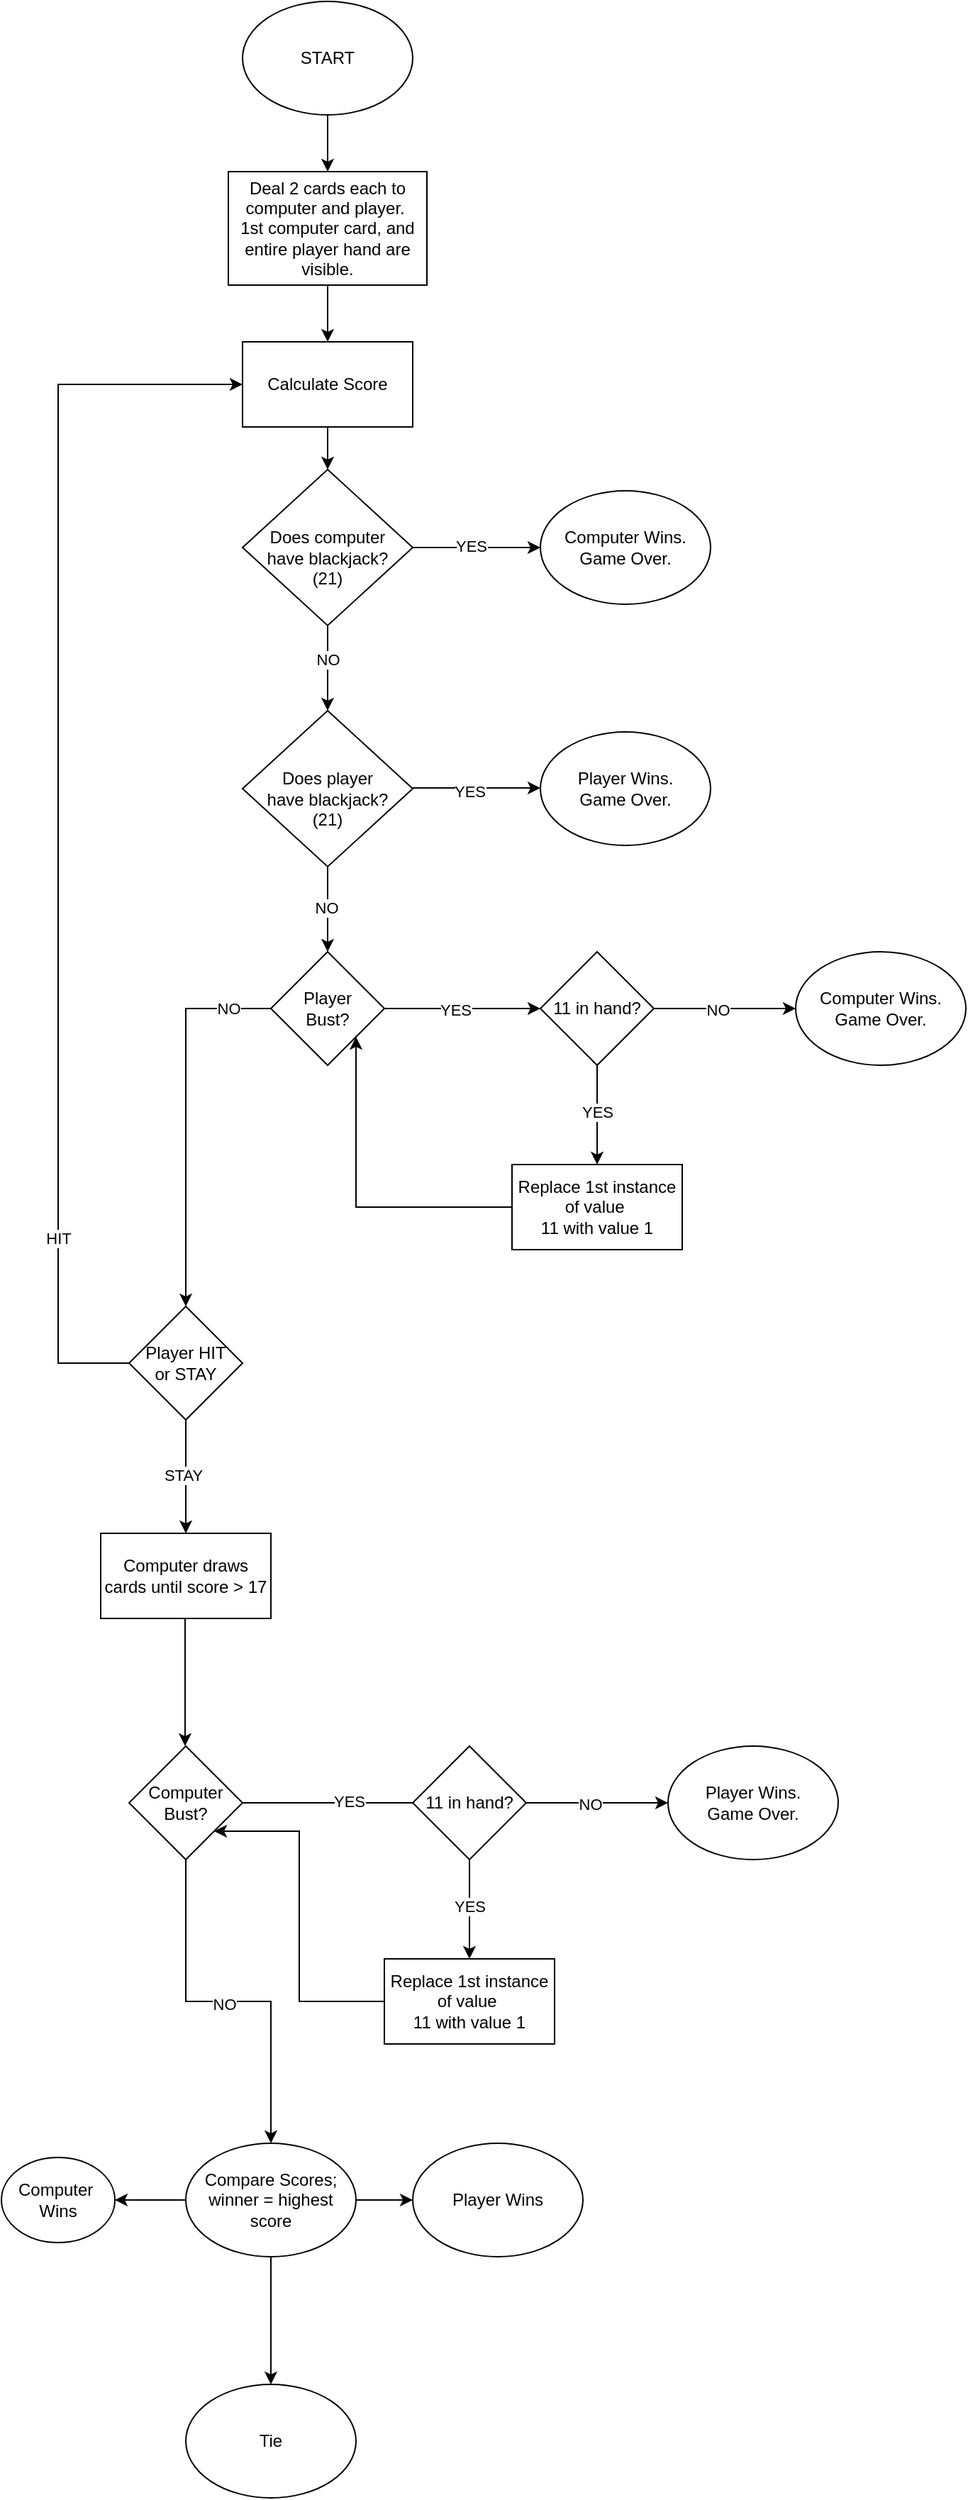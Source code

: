 <mxfile version="24.7.13">
  <diagram id="C5RBs43oDa-KdzZeNtuy" name="Page-1">
    <mxGraphModel dx="2564" dy="1066" grid="1" gridSize="10" guides="1" tooltips="1" connect="1" arrows="1" fold="1" page="1" pageScale="1" pageWidth="827" pageHeight="1169" math="0" shadow="0">
      <root>
        <mxCell id="WIyWlLk6GJQsqaUBKTNV-0" />
        <mxCell id="WIyWlLk6GJQsqaUBKTNV-1" parent="WIyWlLk6GJQsqaUBKTNV-0" />
        <mxCell id="bKINpWK6c5jjok0U8FU8-1" style="edgeStyle=orthogonalEdgeStyle;rounded=0;orthogonalLoop=1;jettySize=auto;html=1;exitX=0.5;exitY=1;exitDx=0;exitDy=0;" parent="WIyWlLk6GJQsqaUBKTNV-1" source="bKINpWK6c5jjok0U8FU8-0" edge="1">
          <mxGeometry relative="1" as="geometry">
            <mxPoint x="230" y="140" as="targetPoint" />
          </mxGeometry>
        </mxCell>
        <mxCell id="bKINpWK6c5jjok0U8FU8-0" value="START" style="ellipse;whiteSpace=wrap;html=1;" parent="WIyWlLk6GJQsqaUBKTNV-1" vertex="1">
          <mxGeometry x="170" y="20" width="120" height="80" as="geometry" />
        </mxCell>
        <mxCell id="bKINpWK6c5jjok0U8FU8-3" style="edgeStyle=orthogonalEdgeStyle;rounded=0;orthogonalLoop=1;jettySize=auto;html=1;" parent="WIyWlLk6GJQsqaUBKTNV-1" source="bKINpWK6c5jjok0U8FU8-2" edge="1">
          <mxGeometry relative="1" as="geometry">
            <mxPoint x="230" y="260" as="targetPoint" />
          </mxGeometry>
        </mxCell>
        <mxCell id="bKINpWK6c5jjok0U8FU8-2" value="Deal 2 cards each to computer and player.&amp;nbsp;&lt;br&gt;1st computer card, and entire player hand are visible." style="rounded=0;whiteSpace=wrap;html=1;" parent="WIyWlLk6GJQsqaUBKTNV-1" vertex="1">
          <mxGeometry x="160" y="140" width="140" height="80" as="geometry" />
        </mxCell>
        <mxCell id="bKINpWK6c5jjok0U8FU8-5" style="edgeStyle=orthogonalEdgeStyle;rounded=0;orthogonalLoop=1;jettySize=auto;html=1;exitX=0.5;exitY=1;exitDx=0;exitDy=0;" parent="WIyWlLk6GJQsqaUBKTNV-1" source="bKINpWK6c5jjok0U8FU8-4" edge="1">
          <mxGeometry relative="1" as="geometry">
            <mxPoint x="230" y="350" as="targetPoint" />
          </mxGeometry>
        </mxCell>
        <mxCell id="bKINpWK6c5jjok0U8FU8-4" value="Calculate Score" style="rounded=0;whiteSpace=wrap;html=1;" parent="WIyWlLk6GJQsqaUBKTNV-1" vertex="1">
          <mxGeometry x="170" y="260" width="120" height="60" as="geometry" />
        </mxCell>
        <mxCell id="bKINpWK6c5jjok0U8FU8-9" style="edgeStyle=orthogonalEdgeStyle;rounded=0;orthogonalLoop=1;jettySize=auto;html=1;entryX=0;entryY=0.5;entryDx=0;entryDy=0;" parent="WIyWlLk6GJQsqaUBKTNV-1" source="bKINpWK6c5jjok0U8FU8-7" target="bKINpWK6c5jjok0U8FU8-14" edge="1">
          <mxGeometry relative="1" as="geometry">
            <mxPoint x="380" y="415" as="targetPoint" />
            <Array as="points">
              <mxPoint x="370" y="405" />
              <mxPoint x="370" y="405" />
            </Array>
          </mxGeometry>
        </mxCell>
        <mxCell id="bKINpWK6c5jjok0U8FU8-23" value="YES" style="edgeLabel;html=1;align=center;verticalAlign=middle;resizable=0;points=[];" parent="bKINpWK6c5jjok0U8FU8-9" vertex="1" connectable="0">
          <mxGeometry x="-0.098" y="1" relative="1" as="geometry">
            <mxPoint as="offset" />
          </mxGeometry>
        </mxCell>
        <mxCell id="bKINpWK6c5jjok0U8FU8-10" style="edgeStyle=orthogonalEdgeStyle;rounded=0;orthogonalLoop=1;jettySize=auto;html=1;exitX=0.5;exitY=1;exitDx=0;exitDy=0;entryX=0.5;entryY=0;entryDx=0;entryDy=0;" parent="WIyWlLk6GJQsqaUBKTNV-1" source="bKINpWK6c5jjok0U8FU8-7" target="bKINpWK6c5jjok0U8FU8-19" edge="1">
          <mxGeometry relative="1" as="geometry">
            <mxPoint x="230" y="510" as="targetPoint" />
          </mxGeometry>
        </mxCell>
        <mxCell id="bKINpWK6c5jjok0U8FU8-18" value="NO" style="edgeLabel;html=1;align=center;verticalAlign=middle;resizable=0;points=[];" parent="bKINpWK6c5jjok0U8FU8-10" vertex="1" connectable="0">
          <mxGeometry x="-0.683" y="-3" relative="1" as="geometry">
            <mxPoint x="3" y="14" as="offset" />
          </mxGeometry>
        </mxCell>
        <mxCell id="bKINpWK6c5jjok0U8FU8-7" value="&lt;div&gt;&lt;span style=&quot;background-color: initial;&quot;&gt;&lt;br&gt;&lt;/span&gt;&lt;/div&gt;&lt;div&gt;&lt;span style=&quot;background-color: initial;&quot;&gt;Does computer&lt;/span&gt;&lt;/div&gt;&lt;div&gt;&lt;span style=&quot;background-color: initial;&quot;&gt;have blackjack?&lt;/span&gt;&lt;/div&gt;&lt;div&gt;(21)&lt;/div&gt;" style="rhombus;whiteSpace=wrap;html=1;" parent="WIyWlLk6GJQsqaUBKTNV-1" vertex="1">
          <mxGeometry x="170" y="350" width="120" height="110" as="geometry" />
        </mxCell>
        <mxCell id="bKINpWK6c5jjok0U8FU8-14" value="Computer Wins.&lt;div&gt;Game Over.&lt;/div&gt;" style="ellipse;whiteSpace=wrap;html=1;" parent="WIyWlLk6GJQsqaUBKTNV-1" vertex="1">
          <mxGeometry x="380" y="365" width="120" height="80" as="geometry" />
        </mxCell>
        <mxCell id="bKINpWK6c5jjok0U8FU8-26" style="edgeStyle=orthogonalEdgeStyle;rounded=0;orthogonalLoop=1;jettySize=auto;html=1;entryX=0.5;entryY=0;entryDx=0;entryDy=0;" parent="WIyWlLk6GJQsqaUBKTNV-1" source="bKINpWK6c5jjok0U8FU8-19" edge="1">
          <mxGeometry relative="1" as="geometry">
            <mxPoint x="230" y="690" as="targetPoint" />
          </mxGeometry>
        </mxCell>
        <mxCell id="bKINpWK6c5jjok0U8FU8-27" value="NO" style="edgeLabel;html=1;align=center;verticalAlign=middle;resizable=0;points=[];" parent="bKINpWK6c5jjok0U8FU8-26" vertex="1" connectable="0">
          <mxGeometry x="-0.05" y="-1" relative="1" as="geometry">
            <mxPoint as="offset" />
          </mxGeometry>
        </mxCell>
        <mxCell id="bKINpWK6c5jjok0U8FU8-19" value="&lt;div&gt;&lt;span style=&quot;background-color: initial;&quot;&gt;&lt;br&gt;&lt;/span&gt;&lt;/div&gt;&lt;div&gt;&lt;span style=&quot;background-color: initial;&quot;&gt;Does player&lt;/span&gt;&lt;/div&gt;&lt;div&gt;&lt;span style=&quot;background-color: initial;&quot;&gt;have blackjack?&lt;/span&gt;&lt;/div&gt;&lt;div&gt;(21)&lt;/div&gt;" style="rhombus;whiteSpace=wrap;html=1;" parent="WIyWlLk6GJQsqaUBKTNV-1" vertex="1">
          <mxGeometry x="170" y="520" width="120" height="110" as="geometry" />
        </mxCell>
        <mxCell id="bKINpWK6c5jjok0U8FU8-20" style="edgeStyle=orthogonalEdgeStyle;rounded=0;orthogonalLoop=1;jettySize=auto;html=1;" parent="WIyWlLk6GJQsqaUBKTNV-1" edge="1">
          <mxGeometry relative="1" as="geometry">
            <mxPoint x="380" y="574.5" as="targetPoint" />
            <mxPoint x="290" y="574.5" as="sourcePoint" />
          </mxGeometry>
        </mxCell>
        <mxCell id="bKINpWK6c5jjok0U8FU8-24" value="YES" style="edgeLabel;html=1;align=center;verticalAlign=middle;resizable=0;points=[];" parent="bKINpWK6c5jjok0U8FU8-20" vertex="1" connectable="0">
          <mxGeometry x="-0.116" y="-1" relative="1" as="geometry">
            <mxPoint y="1" as="offset" />
          </mxGeometry>
        </mxCell>
        <mxCell id="bKINpWK6c5jjok0U8FU8-22" value="Player Wins.&lt;div&gt;Game Over.&lt;/div&gt;" style="ellipse;whiteSpace=wrap;html=1;" parent="WIyWlLk6GJQsqaUBKTNV-1" vertex="1">
          <mxGeometry x="380" y="535" width="120" height="80" as="geometry" />
        </mxCell>
        <mxCell id="0GbLjjnctqittR8Gsj8x-1" style="edgeStyle=orthogonalEdgeStyle;rounded=0;orthogonalLoop=1;jettySize=auto;html=1;" parent="WIyWlLk6GJQsqaUBKTNV-1" source="0GbLjjnctqittR8Gsj8x-0" edge="1">
          <mxGeometry relative="1" as="geometry">
            <mxPoint x="380" y="730" as="targetPoint" />
          </mxGeometry>
        </mxCell>
        <mxCell id="0GbLjjnctqittR8Gsj8x-2" value="YES" style="edgeLabel;html=1;align=center;verticalAlign=middle;resizable=0;points=[];" parent="0GbLjjnctqittR8Gsj8x-1" vertex="1" connectable="0">
          <mxGeometry x="0.12" y="-3" relative="1" as="geometry">
            <mxPoint x="-12" y="-3" as="offset" />
          </mxGeometry>
        </mxCell>
        <mxCell id="0GbLjjnctqittR8Gsj8x-10" style="edgeStyle=orthogonalEdgeStyle;rounded=0;orthogonalLoop=1;jettySize=auto;html=1;exitX=0;exitY=0.5;exitDx=0;exitDy=0;" parent="WIyWlLk6GJQsqaUBKTNV-1" source="0GbLjjnctqittR8Gsj8x-0" edge="1" target="0GbLjjnctqittR8Gsj8x-12">
          <mxGeometry relative="1" as="geometry">
            <mxPoint x="140" y="940" as="targetPoint" />
          </mxGeometry>
        </mxCell>
        <mxCell id="0GbLjjnctqittR8Gsj8x-11" value="NO" style="edgeLabel;html=1;align=center;verticalAlign=middle;resizable=0;points=[];" parent="0GbLjjnctqittR8Gsj8x-10" vertex="1" connectable="0">
          <mxGeometry x="-0.803" y="2" relative="1" as="geometry">
            <mxPoint x="-4" y="-2" as="offset" />
          </mxGeometry>
        </mxCell>
        <mxCell id="0GbLjjnctqittR8Gsj8x-0" value="Player&lt;div&gt;Bust?&lt;/div&gt;" style="rhombus;whiteSpace=wrap;html=1;" parent="WIyWlLk6GJQsqaUBKTNV-1" vertex="1">
          <mxGeometry x="190" y="690" width="80" height="80" as="geometry" />
        </mxCell>
        <mxCell id="0GbLjjnctqittR8Gsj8x-4" style="edgeStyle=orthogonalEdgeStyle;rounded=0;orthogonalLoop=1;jettySize=auto;html=1;" parent="WIyWlLk6GJQsqaUBKTNV-1" source="0GbLjjnctqittR8Gsj8x-3" edge="1">
          <mxGeometry relative="1" as="geometry">
            <mxPoint x="560" y="730" as="targetPoint" />
          </mxGeometry>
        </mxCell>
        <mxCell id="zXSyF-BzobU6LkQ8Iv29-0" value="NO" style="edgeLabel;html=1;align=center;verticalAlign=middle;resizable=0;points=[];" vertex="1" connectable="0" parent="0GbLjjnctqittR8Gsj8x-4">
          <mxGeometry x="-0.108" y="-1" relative="1" as="geometry">
            <mxPoint as="offset" />
          </mxGeometry>
        </mxCell>
        <mxCell id="0GbLjjnctqittR8Gsj8x-6" style="edgeStyle=orthogonalEdgeStyle;rounded=0;orthogonalLoop=1;jettySize=auto;html=1;exitX=0.5;exitY=1;exitDx=0;exitDy=0;" parent="WIyWlLk6GJQsqaUBKTNV-1" source="0GbLjjnctqittR8Gsj8x-3" edge="1">
          <mxGeometry relative="1" as="geometry">
            <mxPoint x="420" y="840" as="targetPoint" />
          </mxGeometry>
        </mxCell>
        <mxCell id="zXSyF-BzobU6LkQ8Iv29-1" value="YES" style="edgeLabel;html=1;align=center;verticalAlign=middle;resizable=0;points=[];" vertex="1" connectable="0" parent="0GbLjjnctqittR8Gsj8x-6">
          <mxGeometry x="-0.064" y="3" relative="1" as="geometry">
            <mxPoint x="-3" as="offset" />
          </mxGeometry>
        </mxCell>
        <mxCell id="0GbLjjnctqittR8Gsj8x-3" value="11 in hand?" style="rhombus;whiteSpace=wrap;html=1;" parent="WIyWlLk6GJQsqaUBKTNV-1" vertex="1">
          <mxGeometry x="380" y="690" width="80" height="80" as="geometry" />
        </mxCell>
        <mxCell id="0GbLjjnctqittR8Gsj8x-5" value="Computer Wins.&lt;div&gt;Game Over.&lt;/div&gt;" style="ellipse;whiteSpace=wrap;html=1;" parent="WIyWlLk6GJQsqaUBKTNV-1" vertex="1">
          <mxGeometry x="560" y="690" width="120" height="80" as="geometry" />
        </mxCell>
        <mxCell id="0GbLjjnctqittR8Gsj8x-8" style="edgeStyle=orthogonalEdgeStyle;rounded=0;orthogonalLoop=1;jettySize=auto;html=1;exitX=0;exitY=0.5;exitDx=0;exitDy=0;entryX=1;entryY=1;entryDx=0;entryDy=0;" parent="WIyWlLk6GJQsqaUBKTNV-1" source="0GbLjjnctqittR8Gsj8x-7" target="0GbLjjnctqittR8Gsj8x-0" edge="1">
          <mxGeometry relative="1" as="geometry">
            <mxPoint x="250" y="780" as="targetPoint" />
            <Array as="points">
              <mxPoint x="250" y="870" />
            </Array>
          </mxGeometry>
        </mxCell>
        <mxCell id="0GbLjjnctqittR8Gsj8x-7" value="Replace 1st instance of value&amp;nbsp;&lt;div&gt;&lt;span style=&quot;background-color: initial;&quot;&gt;11 with value 1&lt;/span&gt;&lt;/div&gt;" style="rounded=0;whiteSpace=wrap;html=1;" parent="WIyWlLk6GJQsqaUBKTNV-1" vertex="1">
          <mxGeometry x="360" y="840" width="120" height="60" as="geometry" />
        </mxCell>
        <mxCell id="zXSyF-BzobU6LkQ8Iv29-2" style="edgeStyle=orthogonalEdgeStyle;rounded=0;orthogonalLoop=1;jettySize=auto;html=1;entryX=0;entryY=0.5;entryDx=0;entryDy=0;" edge="1" parent="WIyWlLk6GJQsqaUBKTNV-1" source="0GbLjjnctqittR8Gsj8x-12" target="bKINpWK6c5jjok0U8FU8-4">
          <mxGeometry relative="1" as="geometry">
            <Array as="points">
              <mxPoint x="40" y="980" />
              <mxPoint x="40" y="290" />
            </Array>
          </mxGeometry>
        </mxCell>
        <mxCell id="zXSyF-BzobU6LkQ8Iv29-3" value="HIT" style="edgeLabel;html=1;align=center;verticalAlign=middle;resizable=0;points=[];" vertex="1" connectable="0" parent="zXSyF-BzobU6LkQ8Iv29-2">
          <mxGeometry x="-0.685" y="-1" relative="1" as="geometry">
            <mxPoint x="-1" y="-1" as="offset" />
          </mxGeometry>
        </mxCell>
        <mxCell id="zXSyF-BzobU6LkQ8Iv29-5" style="edgeStyle=orthogonalEdgeStyle;rounded=0;orthogonalLoop=1;jettySize=auto;html=1;exitX=0.5;exitY=1;exitDx=0;exitDy=0;" edge="1" parent="WIyWlLk6GJQsqaUBKTNV-1" source="0GbLjjnctqittR8Gsj8x-12">
          <mxGeometry relative="1" as="geometry">
            <mxPoint x="130" y="1100" as="targetPoint" />
          </mxGeometry>
        </mxCell>
        <mxCell id="zXSyF-BzobU6LkQ8Iv29-6" value="STAY" style="edgeLabel;html=1;align=center;verticalAlign=middle;resizable=0;points=[];" vertex="1" connectable="0" parent="zXSyF-BzobU6LkQ8Iv29-5">
          <mxGeometry x="-0.031" y="-2" relative="1" as="geometry">
            <mxPoint as="offset" />
          </mxGeometry>
        </mxCell>
        <mxCell id="0GbLjjnctqittR8Gsj8x-12" value="Player HIT&lt;div&gt;or STAY&lt;/div&gt;" style="rhombus;whiteSpace=wrap;html=1;" parent="WIyWlLk6GJQsqaUBKTNV-1" vertex="1">
          <mxGeometry x="90" y="940" width="80" height="80" as="geometry" />
        </mxCell>
        <mxCell id="zXSyF-BzobU6LkQ8Iv29-10" style="edgeStyle=orthogonalEdgeStyle;rounded=0;orthogonalLoop=1;jettySize=auto;html=1;exitX=0.5;exitY=1;exitDx=0;exitDy=0;" edge="1" parent="WIyWlLk6GJQsqaUBKTNV-1">
          <mxGeometry relative="1" as="geometry">
            <mxPoint x="129.5" y="1250" as="targetPoint" />
            <mxPoint x="129.5" y="1160" as="sourcePoint" />
          </mxGeometry>
        </mxCell>
        <mxCell id="zXSyF-BzobU6LkQ8Iv29-11" value="Computer draws cards until score &amp;gt; 17" style="rounded=0;whiteSpace=wrap;html=1;" vertex="1" parent="WIyWlLk6GJQsqaUBKTNV-1">
          <mxGeometry x="70" y="1100" width="120" height="60" as="geometry" />
        </mxCell>
        <mxCell id="zXSyF-BzobU6LkQ8Iv29-13" style="edgeStyle=orthogonalEdgeStyle;rounded=0;orthogonalLoop=1;jettySize=auto;html=1;exitX=1;exitY=0.5;exitDx=0;exitDy=0;" edge="1" parent="WIyWlLk6GJQsqaUBKTNV-1" source="zXSyF-BzobU6LkQ8Iv29-12">
          <mxGeometry relative="1" as="geometry">
            <mxPoint x="320" y="1290" as="targetPoint" />
          </mxGeometry>
        </mxCell>
        <mxCell id="zXSyF-BzobU6LkQ8Iv29-14" value="YES" style="edgeLabel;html=1;align=center;verticalAlign=middle;resizable=0;points=[];" vertex="1" connectable="0" parent="zXSyF-BzobU6LkQ8Iv29-13">
          <mxGeometry x="-0.006" y="1" relative="1" as="geometry">
            <mxPoint x="-1" y="-1" as="offset" />
          </mxGeometry>
        </mxCell>
        <mxCell id="zXSyF-BzobU6LkQ8Iv29-15" style="edgeStyle=orthogonalEdgeStyle;rounded=0;orthogonalLoop=1;jettySize=auto;html=1;exitX=0.5;exitY=1;exitDx=0;exitDy=0;" edge="1" parent="WIyWlLk6GJQsqaUBKTNV-1" source="zXSyF-BzobU6LkQ8Iv29-12" target="zXSyF-BzobU6LkQ8Iv29-37">
          <mxGeometry relative="1" as="geometry">
            <mxPoint x="130" y="1430" as="targetPoint" />
          </mxGeometry>
        </mxCell>
        <mxCell id="zXSyF-BzobU6LkQ8Iv29-16" value="NO" style="edgeLabel;html=1;align=center;verticalAlign=middle;resizable=0;points=[];" vertex="1" connectable="0" parent="zXSyF-BzobU6LkQ8Iv29-15">
          <mxGeometry x="-0.025" y="-2" relative="1" as="geometry">
            <mxPoint as="offset" />
          </mxGeometry>
        </mxCell>
        <mxCell id="zXSyF-BzobU6LkQ8Iv29-12" value="Computer&lt;br&gt;Bust?" style="rhombus;whiteSpace=wrap;html=1;" vertex="1" parent="WIyWlLk6GJQsqaUBKTNV-1">
          <mxGeometry x="90" y="1250" width="80" height="80" as="geometry" />
        </mxCell>
        <mxCell id="zXSyF-BzobU6LkQ8Iv29-19" style="edgeStyle=orthogonalEdgeStyle;rounded=0;orthogonalLoop=1;jettySize=auto;html=1;" edge="1" parent="WIyWlLk6GJQsqaUBKTNV-1" source="zXSyF-BzobU6LkQ8Iv29-23">
          <mxGeometry relative="1" as="geometry">
            <mxPoint x="470" y="1290" as="targetPoint" />
          </mxGeometry>
        </mxCell>
        <mxCell id="zXSyF-BzobU6LkQ8Iv29-20" value="NO" style="edgeLabel;html=1;align=center;verticalAlign=middle;resizable=0;points=[];" vertex="1" connectable="0" parent="zXSyF-BzobU6LkQ8Iv29-19">
          <mxGeometry x="-0.108" y="-1" relative="1" as="geometry">
            <mxPoint as="offset" />
          </mxGeometry>
        </mxCell>
        <mxCell id="zXSyF-BzobU6LkQ8Iv29-21" style="edgeStyle=orthogonalEdgeStyle;rounded=0;orthogonalLoop=1;jettySize=auto;html=1;exitX=0.5;exitY=1;exitDx=0;exitDy=0;" edge="1" parent="WIyWlLk6GJQsqaUBKTNV-1" source="zXSyF-BzobU6LkQ8Iv29-23">
          <mxGeometry relative="1" as="geometry">
            <mxPoint x="330" y="1400" as="targetPoint" />
          </mxGeometry>
        </mxCell>
        <mxCell id="zXSyF-BzobU6LkQ8Iv29-22" value="YES" style="edgeLabel;html=1;align=center;verticalAlign=middle;resizable=0;points=[];" vertex="1" connectable="0" parent="zXSyF-BzobU6LkQ8Iv29-21">
          <mxGeometry x="-0.064" y="3" relative="1" as="geometry">
            <mxPoint x="-3" as="offset" />
          </mxGeometry>
        </mxCell>
        <mxCell id="zXSyF-BzobU6LkQ8Iv29-23" value="11 in hand?" style="rhombus;whiteSpace=wrap;html=1;" vertex="1" parent="WIyWlLk6GJQsqaUBKTNV-1">
          <mxGeometry x="290" y="1250" width="80" height="80" as="geometry" />
        </mxCell>
        <mxCell id="zXSyF-BzobU6LkQ8Iv29-24" value="Player Wins.&lt;div&gt;Game Over.&lt;/div&gt;" style="ellipse;whiteSpace=wrap;html=1;" vertex="1" parent="WIyWlLk6GJQsqaUBKTNV-1">
          <mxGeometry x="470" y="1250" width="120" height="80" as="geometry" />
        </mxCell>
        <mxCell id="zXSyF-BzobU6LkQ8Iv29-25" style="edgeStyle=orthogonalEdgeStyle;rounded=0;orthogonalLoop=1;jettySize=auto;html=1;exitX=0;exitY=0.5;exitDx=0;exitDy=0;entryX=1;entryY=1;entryDx=0;entryDy=0;" edge="1" parent="WIyWlLk6GJQsqaUBKTNV-1" source="zXSyF-BzobU6LkQ8Iv29-26" target="zXSyF-BzobU6LkQ8Iv29-12">
          <mxGeometry relative="1" as="geometry">
            <mxPoint x="160" y="1310" as="targetPoint" />
            <Array as="points">
              <mxPoint x="210" y="1430" />
              <mxPoint x="210" y="1310" />
            </Array>
          </mxGeometry>
        </mxCell>
        <mxCell id="zXSyF-BzobU6LkQ8Iv29-26" value="Replace 1st instance of value&amp;nbsp;&lt;div&gt;&lt;span style=&quot;background-color: initial;&quot;&gt;11 with value 1&lt;/span&gt;&lt;/div&gt;" style="rounded=0;whiteSpace=wrap;html=1;" vertex="1" parent="WIyWlLk6GJQsqaUBKTNV-1">
          <mxGeometry x="270" y="1400" width="120" height="60" as="geometry" />
        </mxCell>
        <mxCell id="zXSyF-BzobU6LkQ8Iv29-38" style="edgeStyle=orthogonalEdgeStyle;rounded=0;orthogonalLoop=1;jettySize=auto;html=1;" edge="1" parent="WIyWlLk6GJQsqaUBKTNV-1" source="zXSyF-BzobU6LkQ8Iv29-37" target="zXSyF-BzobU6LkQ8Iv29-44">
          <mxGeometry relative="1" as="geometry">
            <mxPoint x="40" y="1570" as="targetPoint" />
          </mxGeometry>
        </mxCell>
        <mxCell id="zXSyF-BzobU6LkQ8Iv29-39" style="edgeStyle=orthogonalEdgeStyle;rounded=0;orthogonalLoop=1;jettySize=auto;html=1;exitX=0.5;exitY=1;exitDx=0;exitDy=0;" edge="1" parent="WIyWlLk6GJQsqaUBKTNV-1" source="zXSyF-BzobU6LkQ8Iv29-37">
          <mxGeometry relative="1" as="geometry">
            <mxPoint x="190" y="1700" as="targetPoint" />
          </mxGeometry>
        </mxCell>
        <mxCell id="zXSyF-BzobU6LkQ8Iv29-40" style="edgeStyle=orthogonalEdgeStyle;rounded=0;orthogonalLoop=1;jettySize=auto;html=1;exitX=1;exitY=0.5;exitDx=0;exitDy=0;" edge="1" parent="WIyWlLk6GJQsqaUBKTNV-1" source="zXSyF-BzobU6LkQ8Iv29-37" target="zXSyF-BzobU6LkQ8Iv29-41">
          <mxGeometry relative="1" as="geometry">
            <mxPoint x="350" y="1570" as="targetPoint" />
          </mxGeometry>
        </mxCell>
        <mxCell id="zXSyF-BzobU6LkQ8Iv29-37" value="Compare Scores;&lt;div&gt;winner = highest score&lt;/div&gt;" style="ellipse;whiteSpace=wrap;html=1;" vertex="1" parent="WIyWlLk6GJQsqaUBKTNV-1">
          <mxGeometry x="130" y="1530" width="120" height="80" as="geometry" />
        </mxCell>
        <mxCell id="zXSyF-BzobU6LkQ8Iv29-41" value="Player Wins" style="ellipse;whiteSpace=wrap;html=1;" vertex="1" parent="WIyWlLk6GJQsqaUBKTNV-1">
          <mxGeometry x="290" y="1530" width="120" height="80" as="geometry" />
        </mxCell>
        <mxCell id="zXSyF-BzobU6LkQ8Iv29-44" value="Computer&amp;nbsp;&lt;div&gt;Wins&lt;/div&gt;" style="ellipse;whiteSpace=wrap;html=1;" vertex="1" parent="WIyWlLk6GJQsqaUBKTNV-1">
          <mxGeometry y="1540" width="80" height="60" as="geometry" />
        </mxCell>
        <mxCell id="zXSyF-BzobU6LkQ8Iv29-45" value="Tie" style="ellipse;whiteSpace=wrap;html=1;" vertex="1" parent="WIyWlLk6GJQsqaUBKTNV-1">
          <mxGeometry x="130" y="1700" width="120" height="80" as="geometry" />
        </mxCell>
      </root>
    </mxGraphModel>
  </diagram>
</mxfile>
